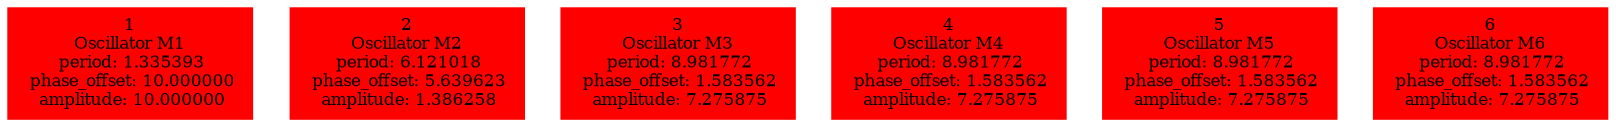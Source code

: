  digraph g{ forcelabels=true;
1 [label=<1<BR />Oscillator M1<BR /> period: 1.335393<BR /> phase_offset: 10.000000<BR /> amplitude: 10.000000>, shape=box,color=red,style=filled,fontsize=8];2 [label=<2<BR />Oscillator M2<BR /> period: 6.121018<BR /> phase_offset: 5.639623<BR /> amplitude: 1.386258>, shape=box,color=red,style=filled,fontsize=8];3 [label=<3<BR />Oscillator M3<BR /> period: 8.981772<BR /> phase_offset: 1.583562<BR /> amplitude: 7.275875>, shape=box,color=red,style=filled,fontsize=8];4 [label=<4<BR />Oscillator M4<BR /> period: 8.981772<BR /> phase_offset: 1.583562<BR /> amplitude: 7.275875>, shape=box,color=red,style=filled,fontsize=8];5 [label=<5<BR />Oscillator M5<BR /> period: 8.981772<BR /> phase_offset: 1.583562<BR /> amplitude: 7.275875>, shape=box,color=red,style=filled,fontsize=8];6 [label=<6<BR />Oscillator M6<BR /> period: 8.981772<BR /> phase_offset: 1.583562<BR /> amplitude: 7.275875>, shape=box,color=red,style=filled,fontsize=8]; }
